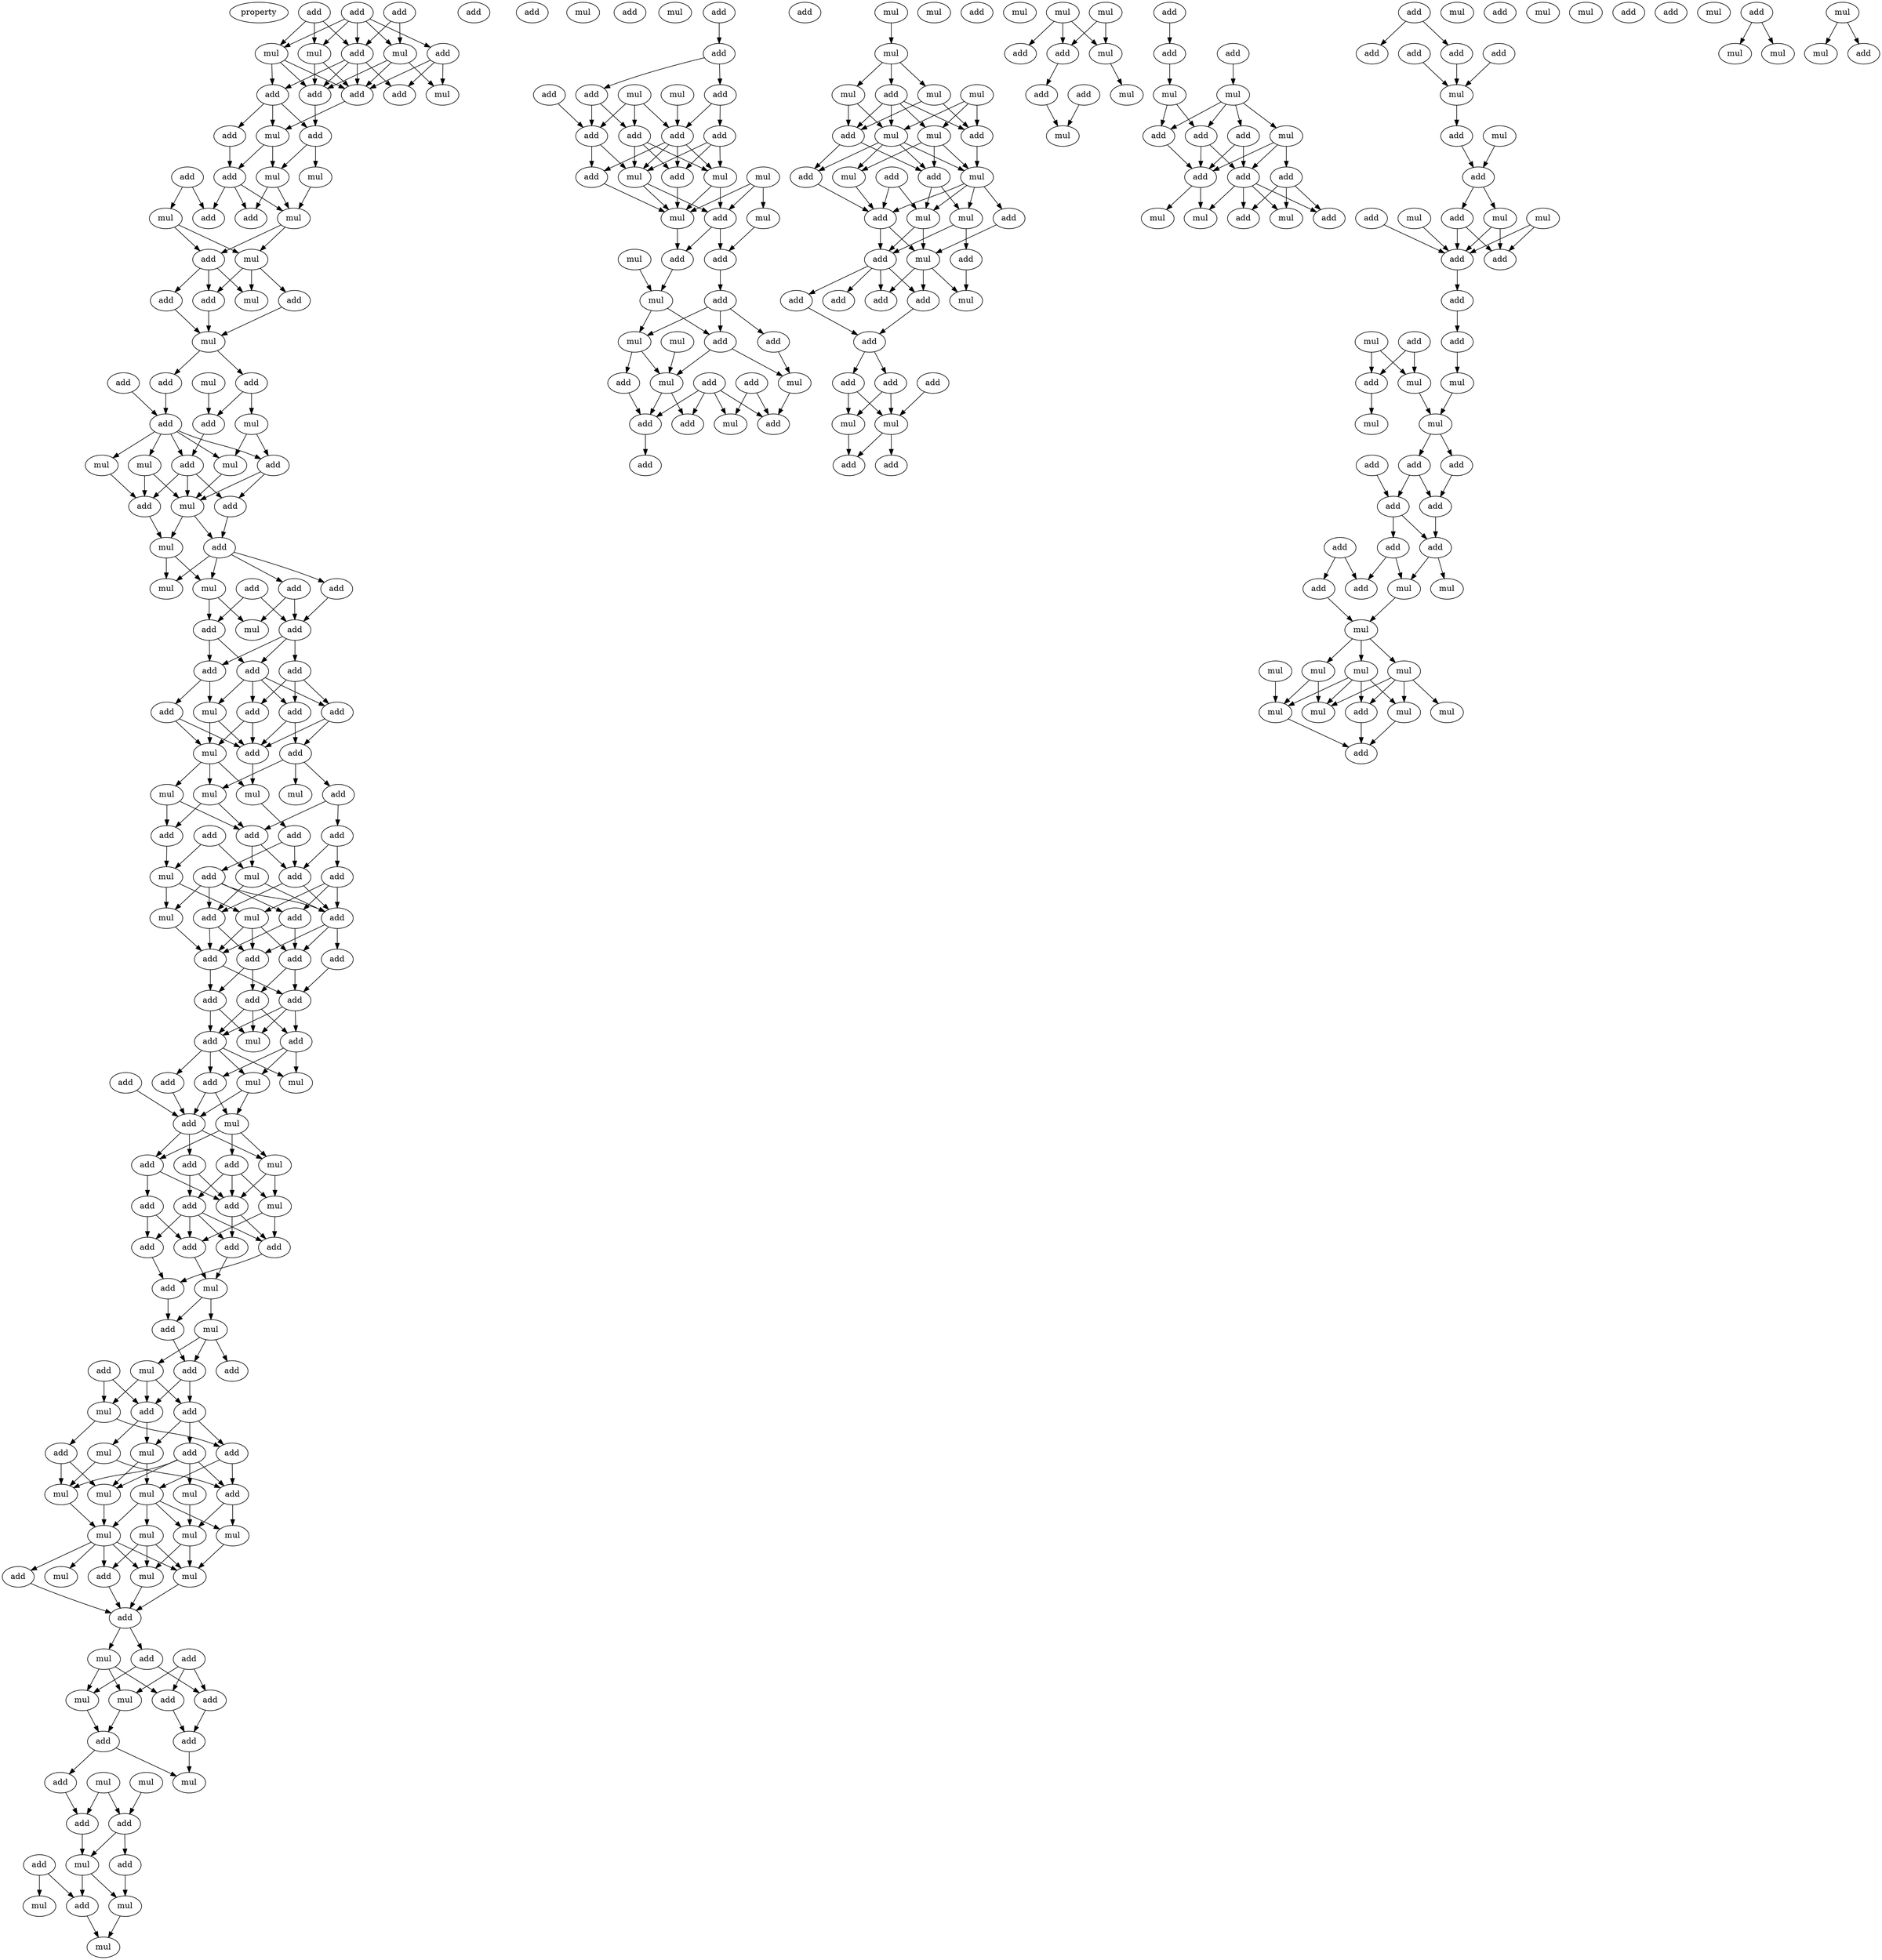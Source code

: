 digraph {
    node [fontcolor=black]
    property [mul=2,lf=1.7]
    0 [ label = add ];
    1 [ label = add ];
    2 [ label = add ];
    3 [ label = mul ];
    4 [ label = mul ];
    5 [ label = add ];
    6 [ label = add ];
    7 [ label = mul ];
    8 [ label = mul ];
    9 [ label = add ];
    10 [ label = add ];
    11 [ label = add ];
    12 [ label = add ];
    13 [ label = add ];
    14 [ label = add ];
    15 [ label = mul ];
    16 [ label = mul ];
    17 [ label = add ];
    18 [ label = add ];
    19 [ label = mul ];
    20 [ label = mul ];
    21 [ label = add ];
    22 [ label = mul ];
    23 [ label = add ];
    24 [ label = add ];
    25 [ label = mul ];
    26 [ label = add ];
    27 [ label = mul ];
    28 [ label = add ];
    29 [ label = add ];
    30 [ label = mul ];
    31 [ label = mul ];
    32 [ label = add ];
    33 [ label = add ];
    34 [ label = add ];
    35 [ label = add ];
    36 [ label = mul ];
    37 [ label = add ];
    38 [ label = mul ];
    39 [ label = add ];
    40 [ label = mul ];
    41 [ label = mul ];
    42 [ label = add ];
    43 [ label = add ];
    44 [ label = add ];
    45 [ label = mul ];
    46 [ label = add ];
    47 [ label = add ];
    48 [ label = mul ];
    49 [ label = add ];
    50 [ label = add ];
    51 [ label = add ];
    52 [ label = mul ];
    53 [ label = mul ];
    54 [ label = mul ];
    55 [ label = add ];
    56 [ label = add ];
    57 [ label = add ];
    58 [ label = add ];
    59 [ label = add ];
    60 [ label = add ];
    61 [ label = add ];
    62 [ label = mul ];
    63 [ label = add ];
    64 [ label = add ];
    65 [ label = add ];
    66 [ label = add ];
    67 [ label = mul ];
    68 [ label = mul ];
    69 [ label = mul ];
    70 [ label = mul ];
    71 [ label = add ];
    72 [ label = mul ];
    73 [ label = add ];
    74 [ label = add ];
    75 [ label = add ];
    76 [ label = add ];
    77 [ label = add ];
    78 [ label = mul ];
    79 [ label = add ];
    80 [ label = add ];
    81 [ label = mul ];
    82 [ label = add ];
    83 [ label = mul ];
    84 [ label = add ];
    85 [ label = mul ];
    86 [ label = add ];
    87 [ label = add ];
    88 [ label = add ];
    89 [ label = add ];
    90 [ label = add ];
    91 [ label = add ];
    92 [ label = add ];
    93 [ label = add ];
    94 [ label = add ];
    95 [ label = add ];
    96 [ label = mul ];
    97 [ label = add ];
    98 [ label = add ];
    99 [ label = mul ];
    100 [ label = add ];
    101 [ label = add ];
    102 [ label = mul ];
    103 [ label = add ];
    104 [ label = add ];
    105 [ label = mul ];
    106 [ label = add ];
    107 [ label = add ];
    108 [ label = add ];
    109 [ label = mul ];
    110 [ label = mul ];
    111 [ label = add ];
    112 [ label = mul ];
    113 [ label = add ];
    114 [ label = add ];
    115 [ label = add ];
    116 [ label = add ];
    117 [ label = add ];
    118 [ label = add ];
    119 [ label = mul ];
    120 [ label = add ];
    121 [ label = mul ];
    122 [ label = add ];
    123 [ label = add ];
    124 [ label = add ];
    125 [ label = add ];
    126 [ label = mul ];
    127 [ label = add ];
    128 [ label = add ];
    129 [ label = mul ];
    130 [ label = add ];
    131 [ label = add ];
    132 [ label = mul ];
    133 [ label = mul ];
    134 [ label = add ];
    135 [ label = add ];
    136 [ label = mul ];
    137 [ label = mul ];
    138 [ label = mul ];
    139 [ label = mul ];
    140 [ label = mul ];
    141 [ label = mul ];
    142 [ label = mul ];
    143 [ label = mul ];
    144 [ label = mul ];
    145 [ label = add ];
    146 [ label = mul ];
    147 [ label = add ];
    148 [ label = mul ];
    149 [ label = add ];
    150 [ label = add ];
    151 [ label = mul ];
    152 [ label = add ];
    153 [ label = add ];
    154 [ label = add ];
    155 [ label = mul ];
    156 [ label = add ];
    157 [ label = mul ];
    158 [ label = add ];
    159 [ label = add ];
    160 [ label = add ];
    161 [ label = mul ];
    162 [ label = mul ];
    163 [ label = mul ];
    164 [ label = add ];
    165 [ label = add ];
    166 [ label = add ];
    167 [ label = add ];
    168 [ label = mul ];
    169 [ label = mul ];
    170 [ label = mul ];
    171 [ label = add ];
    172 [ label = mul ];
    173 [ label = mul ];
    174 [ label = add ];
    175 [ label = add ];
    176 [ label = add ];
    177 [ label = add ];
    178 [ label = mul ];
    179 [ label = mul ];
    180 [ label = add ];
    181 [ label = add ];
    182 [ label = add ];
    183 [ label = add ];
    184 [ label = add ];
    185 [ label = mul ];
    186 [ label = add ];
    187 [ label = mul ];
    188 [ label = add ];
    189 [ label = mul ];
    190 [ label = mul ];
    191 [ label = mul ];
    192 [ label = add ];
    193 [ label = add ];
    194 [ label = mul ];
    195 [ label = add ];
    196 [ label = mul ];
    197 [ label = add ];
    198 [ label = mul ];
    199 [ label = add ];
    200 [ label = add ];
    201 [ label = mul ];
    202 [ label = add ];
    203 [ label = add ];
    204 [ label = mul ];
    205 [ label = mul ];
    206 [ label = add ];
    207 [ label = add ];
    208 [ label = add ];
    209 [ label = mul ];
    210 [ label = add ];
    211 [ label = add ];
    212 [ label = add ];
    213 [ label = mul ];
    214 [ label = mul ];
    215 [ label = mul ];
    216 [ label = mul ];
    217 [ label = mul ];
    218 [ label = mul ];
    219 [ label = add ];
    220 [ label = add ];
    221 [ label = add ];
    222 [ label = mul ];
    223 [ label = mul ];
    224 [ label = add ];
    225 [ label = add ];
    226 [ label = add ];
    227 [ label = mul ];
    228 [ label = mul ];
    229 [ label = mul ];
    230 [ label = add ];
    231 [ label = mul ];
    232 [ label = add ];
    233 [ label = add ];
    234 [ label = mul ];
    235 [ label = add ];
    236 [ label = mul ];
    237 [ label = add ];
    238 [ label = add ];
    239 [ label = add ];
    240 [ label = add ];
    241 [ label = add ];
    242 [ label = add ];
    243 [ label = add ];
    244 [ label = add ];
    245 [ label = add ];
    246 [ label = mul ];
    247 [ label = mul ];
    248 [ label = add ];
    249 [ label = mul ];
    250 [ label = add ];
    251 [ label = mul ];
    252 [ label = mul ];
    253 [ label = add ];
    254 [ label = add ];
    255 [ label = mul ];
    256 [ label = mul ];
    257 [ label = add ];
    258 [ label = add ];
    259 [ label = mul ];
    260 [ label = add ];
    261 [ label = add ];
    262 [ label = add ];
    263 [ label = mul ];
    264 [ label = mul ];
    265 [ label = add ];
    266 [ label = add ];
    267 [ label = add ];
    268 [ label = mul ];
    269 [ label = add ];
    270 [ label = add ];
    271 [ label = add ];
    272 [ label = add ];
    273 [ label = mul ];
    274 [ label = mul ];
    275 [ label = add ];
    276 [ label = mul ];
    277 [ label = add ];
    278 [ label = add ];
    279 [ label = add ];
    280 [ label = mul ];
    281 [ label = add ];
    282 [ label = add ];
    283 [ label = mul ];
    284 [ label = add ];
    285 [ label = mul ];
    286 [ label = mul ];
    287 [ label = add ];
    288 [ label = mul ];
    289 [ label = add ];
    290 [ label = mul ];
    291 [ label = mul ];
    292 [ label = mul ];
    293 [ label = add ];
    294 [ label = add ];
    295 [ label = add ];
    296 [ label = add ];
    297 [ label = add ];
    298 [ label = mul ];
    299 [ label = add ];
    300 [ label = add ];
    301 [ label = mul ];
    302 [ label = add ];
    303 [ label = mul ];
    304 [ label = mul ];
    305 [ label = mul ];
    306 [ label = add ];
    307 [ label = add ];
    308 [ label = add ];
    309 [ label = add ];
    310 [ label = add ];
    311 [ label = add ];
    312 [ label = add ];
    313 [ label = add ];
    314 [ label = add ];
    315 [ label = add ];
    316 [ label = add ];
    317 [ label = add ];
    318 [ label = mul ];
    319 [ label = mul ];
    320 [ label = mul ];
    321 [ label = mul ];
    322 [ label = mul ];
    323 [ label = mul ];
    324 [ label = mul ];
    325 [ label = add ];
    326 [ label = mul ];
    327 [ label = mul ];
    328 [ label = mul ];
    329 [ label = mul ];
    330 [ label = add ];
    331 [ label = mul ];
    332 [ label = add ];
    333 [ label = mul ];
    334 [ label = mul ];
    335 [ label = mul ];
    336 [ label = mul ];
    337 [ label = add ];
    0 -> 3 [ name = 0 ];
    0 -> 4 [ name = 1 ];
    0 -> 5 [ name = 2 ];
    1 -> 3 [ name = 3 ];
    1 -> 4 [ name = 4 ];
    1 -> 5 [ name = 5 ];
    1 -> 6 [ name = 6 ];
    1 -> 7 [ name = 7 ];
    2 -> 5 [ name = 8 ];
    2 -> 7 [ name = 9 ];
    3 -> 9 [ name = 10 ];
    3 -> 11 [ name = 11 ];
    3 -> 12 [ name = 12 ];
    4 -> 9 [ name = 13 ];
    4 -> 12 [ name = 14 ];
    5 -> 9 [ name = 15 ];
    5 -> 10 [ name = 16 ];
    5 -> 11 [ name = 17 ];
    5 -> 12 [ name = 18 ];
    6 -> 8 [ name = 19 ];
    6 -> 9 [ name = 20 ];
    6 -> 10 [ name = 21 ];
    7 -> 8 [ name = 22 ];
    7 -> 9 [ name = 23 ];
    7 -> 12 [ name = 24 ];
    9 -> 15 [ name = 25 ];
    11 -> 13 [ name = 26 ];
    11 -> 14 [ name = 27 ];
    11 -> 15 [ name = 28 ];
    12 -> 14 [ name = 29 ];
    13 -> 18 [ name = 30 ];
    14 -> 16 [ name = 31 ];
    14 -> 19 [ name = 32 ];
    15 -> 18 [ name = 33 ];
    15 -> 19 [ name = 34 ];
    16 -> 22 [ name = 35 ];
    17 -> 20 [ name = 36 ];
    17 -> 21 [ name = 37 ];
    18 -> 21 [ name = 38 ];
    18 -> 22 [ name = 39 ];
    18 -> 23 [ name = 40 ];
    19 -> 22 [ name = 41 ];
    19 -> 23 [ name = 42 ];
    20 -> 24 [ name = 43 ];
    20 -> 25 [ name = 44 ];
    22 -> 24 [ name = 45 ];
    22 -> 25 [ name = 46 ];
    24 -> 27 [ name = 47 ];
    24 -> 28 [ name = 48 ];
    24 -> 29 [ name = 49 ];
    25 -> 26 [ name = 50 ];
    25 -> 27 [ name = 51 ];
    25 -> 28 [ name = 52 ];
    26 -> 30 [ name = 53 ];
    28 -> 30 [ name = 54 ];
    29 -> 30 [ name = 55 ];
    30 -> 32 [ name = 56 ];
    30 -> 34 [ name = 57 ];
    31 -> 37 [ name = 58 ];
    32 -> 36 [ name = 59 ];
    32 -> 37 [ name = 60 ];
    33 -> 35 [ name = 61 ];
    34 -> 35 [ name = 62 ];
    35 -> 38 [ name = 63 ];
    35 -> 39 [ name = 64 ];
    35 -> 40 [ name = 65 ];
    35 -> 41 [ name = 66 ];
    35 -> 42 [ name = 67 ];
    36 -> 39 [ name = 68 ];
    36 -> 41 [ name = 69 ];
    37 -> 42 [ name = 70 ];
    38 -> 43 [ name = 71 ];
    39 -> 45 [ name = 72 ];
    39 -> 46 [ name = 73 ];
    40 -> 43 [ name = 74 ];
    40 -> 45 [ name = 75 ];
    41 -> 45 [ name = 76 ];
    42 -> 43 [ name = 77 ];
    42 -> 45 [ name = 78 ];
    42 -> 46 [ name = 79 ];
    43 -> 48 [ name = 80 ];
    45 -> 47 [ name = 81 ];
    45 -> 48 [ name = 82 ];
    46 -> 47 [ name = 83 ];
    47 -> 49 [ name = 84 ];
    47 -> 51 [ name = 85 ];
    47 -> 52 [ name = 86 ];
    47 -> 53 [ name = 87 ];
    48 -> 52 [ name = 88 ];
    48 -> 53 [ name = 89 ];
    49 -> 55 [ name = 90 ];
    50 -> 55 [ name = 91 ];
    50 -> 56 [ name = 92 ];
    51 -> 54 [ name = 93 ];
    51 -> 55 [ name = 94 ];
    53 -> 54 [ name = 95 ];
    53 -> 56 [ name = 96 ];
    55 -> 57 [ name = 97 ];
    55 -> 58 [ name = 98 ];
    55 -> 59 [ name = 99 ];
    56 -> 58 [ name = 100 ];
    56 -> 59 [ name = 101 ];
    57 -> 60 [ name = 102 ];
    57 -> 61 [ name = 103 ];
    57 -> 64 [ name = 104 ];
    58 -> 60 [ name = 105 ];
    58 -> 61 [ name = 106 ];
    58 -> 62 [ name = 107 ];
    58 -> 64 [ name = 108 ];
    59 -> 62 [ name = 109 ];
    59 -> 63 [ name = 110 ];
    60 -> 65 [ name = 111 ];
    60 -> 66 [ name = 112 ];
    61 -> 65 [ name = 113 ];
    61 -> 67 [ name = 114 ];
    62 -> 65 [ name = 115 ];
    62 -> 67 [ name = 116 ];
    63 -> 65 [ name = 117 ];
    63 -> 67 [ name = 118 ];
    64 -> 65 [ name = 119 ];
    64 -> 66 [ name = 120 ];
    65 -> 70 [ name = 121 ];
    66 -> 68 [ name = 122 ];
    66 -> 71 [ name = 123 ];
    66 -> 72 [ name = 124 ];
    67 -> 68 [ name = 125 ];
    67 -> 69 [ name = 126 ];
    67 -> 70 [ name = 127 ];
    68 -> 73 [ name = 128 ];
    68 -> 76 [ name = 129 ];
    69 -> 73 [ name = 130 ];
    69 -> 76 [ name = 131 ];
    70 -> 75 [ name = 132 ];
    71 -> 74 [ name = 133 ];
    71 -> 76 [ name = 134 ];
    73 -> 78 [ name = 135 ];
    74 -> 79 [ name = 136 ];
    74 -> 80 [ name = 137 ];
    75 -> 80 [ name = 138 ];
    75 -> 82 [ name = 139 ];
    76 -> 80 [ name = 140 ];
    76 -> 81 [ name = 141 ];
    77 -> 78 [ name = 142 ];
    77 -> 81 [ name = 143 ];
    78 -> 83 [ name = 144 ];
    78 -> 85 [ name = 145 ];
    79 -> 84 [ name = 146 ];
    79 -> 85 [ name = 147 ];
    79 -> 87 [ name = 148 ];
    80 -> 86 [ name = 149 ];
    80 -> 87 [ name = 150 ];
    81 -> 86 [ name = 151 ];
    81 -> 87 [ name = 152 ];
    82 -> 83 [ name = 153 ];
    82 -> 84 [ name = 154 ];
    82 -> 86 [ name = 155 ];
    82 -> 87 [ name = 156 ];
    83 -> 91 [ name = 157 ];
    84 -> 88 [ name = 158 ];
    84 -> 91 [ name = 159 ];
    85 -> 88 [ name = 160 ];
    85 -> 89 [ name = 161 ];
    85 -> 91 [ name = 162 ];
    86 -> 89 [ name = 163 ];
    86 -> 91 [ name = 164 ];
    87 -> 88 [ name = 165 ];
    87 -> 89 [ name = 166 ];
    87 -> 90 [ name = 167 ];
    88 -> 92 [ name = 168 ];
    88 -> 93 [ name = 169 ];
    89 -> 92 [ name = 170 ];
    89 -> 94 [ name = 171 ];
    90 -> 93 [ name = 172 ];
    91 -> 93 [ name = 173 ];
    91 -> 94 [ name = 174 ];
    92 -> 95 [ name = 175 ];
    92 -> 96 [ name = 176 ];
    92 -> 98 [ name = 177 ];
    93 -> 95 [ name = 178 ];
    93 -> 96 [ name = 179 ];
    93 -> 98 [ name = 180 ];
    94 -> 95 [ name = 181 ];
    94 -> 96 [ name = 182 ];
    95 -> 99 [ name = 183 ];
    95 -> 101 [ name = 184 ];
    95 -> 102 [ name = 185 ];
    95 -> 103 [ name = 186 ];
    98 -> 99 [ name = 187 ];
    98 -> 101 [ name = 188 ];
    98 -> 102 [ name = 189 ];
    99 -> 104 [ name = 190 ];
    99 -> 105 [ name = 191 ];
    100 -> 104 [ name = 192 ];
    101 -> 104 [ name = 193 ];
    101 -> 105 [ name = 194 ];
    103 -> 104 [ name = 195 ];
    104 -> 106 [ name = 196 ];
    104 -> 107 [ name = 197 ];
    104 -> 109 [ name = 198 ];
    105 -> 106 [ name = 199 ];
    105 -> 108 [ name = 200 ];
    105 -> 109 [ name = 201 ];
    106 -> 111 [ name = 202 ];
    106 -> 113 [ name = 203 ];
    107 -> 113 [ name = 204 ];
    107 -> 114 [ name = 205 ];
    108 -> 110 [ name = 206 ];
    108 -> 113 [ name = 207 ];
    108 -> 114 [ name = 208 ];
    109 -> 110 [ name = 209 ];
    109 -> 113 [ name = 210 ];
    110 -> 116 [ name = 211 ];
    110 -> 118 [ name = 212 ];
    111 -> 115 [ name = 213 ];
    111 -> 116 [ name = 214 ];
    113 -> 117 [ name = 215 ];
    113 -> 118 [ name = 216 ];
    114 -> 115 [ name = 217 ];
    114 -> 116 [ name = 218 ];
    114 -> 117 [ name = 219 ];
    114 -> 118 [ name = 220 ];
    115 -> 120 [ name = 221 ];
    116 -> 119 [ name = 222 ];
    117 -> 119 [ name = 223 ];
    118 -> 120 [ name = 224 ];
    119 -> 121 [ name = 225 ];
    119 -> 122 [ name = 226 ];
    120 -> 122 [ name = 227 ];
    121 -> 124 [ name = 228 ];
    121 -> 125 [ name = 229 ];
    121 -> 126 [ name = 230 ];
    122 -> 124 [ name = 231 ];
    123 -> 128 [ name = 232 ];
    123 -> 129 [ name = 233 ];
    124 -> 127 [ name = 234 ];
    124 -> 128 [ name = 235 ];
    126 -> 127 [ name = 236 ];
    126 -> 128 [ name = 237 ];
    126 -> 129 [ name = 238 ];
    127 -> 130 [ name = 239 ];
    127 -> 133 [ name = 240 ];
    127 -> 134 [ name = 241 ];
    128 -> 132 [ name = 242 ];
    128 -> 133 [ name = 243 ];
    129 -> 130 [ name = 244 ];
    129 -> 131 [ name = 245 ];
    130 -> 135 [ name = 246 ];
    130 -> 137 [ name = 247 ];
    131 -> 136 [ name = 248 ];
    131 -> 138 [ name = 249 ];
    132 -> 135 [ name = 250 ];
    132 -> 136 [ name = 251 ];
    133 -> 137 [ name = 252 ];
    133 -> 138 [ name = 253 ];
    134 -> 135 [ name = 254 ];
    134 -> 136 [ name = 255 ];
    134 -> 138 [ name = 256 ];
    134 -> 139 [ name = 257 ];
    135 -> 140 [ name = 258 ];
    135 -> 141 [ name = 259 ];
    136 -> 143 [ name = 260 ];
    137 -> 140 [ name = 261 ];
    137 -> 141 [ name = 262 ];
    137 -> 142 [ name = 263 ];
    137 -> 143 [ name = 264 ];
    138 -> 143 [ name = 265 ];
    139 -> 141 [ name = 266 ];
    140 -> 146 [ name = 267 ];
    141 -> 146 [ name = 268 ];
    141 -> 148 [ name = 269 ];
    142 -> 145 [ name = 270 ];
    142 -> 146 [ name = 271 ];
    142 -> 148 [ name = 272 ];
    143 -> 144 [ name = 273 ];
    143 -> 145 [ name = 274 ];
    143 -> 146 [ name = 275 ];
    143 -> 147 [ name = 276 ];
    143 -> 148 [ name = 277 ];
    145 -> 149 [ name = 278 ];
    146 -> 149 [ name = 279 ];
    147 -> 149 [ name = 280 ];
    148 -> 149 [ name = 281 ];
    149 -> 150 [ name = 282 ];
    149 -> 151 [ name = 283 ];
    150 -> 154 [ name = 284 ];
    150 -> 157 [ name = 285 ];
    151 -> 155 [ name = 286 ];
    151 -> 156 [ name = 287 ];
    151 -> 157 [ name = 288 ];
    152 -> 154 [ name = 289 ];
    152 -> 155 [ name = 290 ];
    152 -> 156 [ name = 291 ];
    154 -> 159 [ name = 292 ];
    155 -> 158 [ name = 293 ];
    156 -> 159 [ name = 294 ];
    157 -> 158 [ name = 295 ];
    158 -> 160 [ name = 296 ];
    158 -> 162 [ name = 297 ];
    159 -> 162 [ name = 298 ];
    160 -> 165 [ name = 299 ];
    161 -> 164 [ name = 300 ];
    161 -> 165 [ name = 301 ];
    163 -> 164 [ name = 302 ];
    164 -> 166 [ name = 303 ];
    164 -> 168 [ name = 304 ];
    165 -> 168 [ name = 305 ];
    166 -> 172 [ name = 306 ];
    167 -> 169 [ name = 307 ];
    167 -> 171 [ name = 308 ];
    168 -> 171 [ name = 309 ];
    168 -> 172 [ name = 310 ];
    171 -> 173 [ name = 311 ];
    172 -> 173 [ name = 312 ];
    174 -> 175 [ name = 313 ];
    175 -> 177 [ name = 314 ];
    175 -> 180 [ name = 315 ];
    176 -> 181 [ name = 316 ];
    177 -> 182 [ name = 317 ];
    177 -> 184 [ name = 318 ];
    178 -> 181 [ name = 319 ];
    178 -> 182 [ name = 320 ];
    178 -> 183 [ name = 321 ];
    179 -> 182 [ name = 322 ];
    180 -> 181 [ name = 323 ];
    180 -> 183 [ name = 324 ];
    181 -> 188 [ name = 325 ];
    181 -> 189 [ name = 326 ];
    182 -> 186 [ name = 327 ];
    182 -> 187 [ name = 328 ];
    182 -> 188 [ name = 329 ];
    182 -> 189 [ name = 330 ];
    183 -> 186 [ name = 331 ];
    183 -> 187 [ name = 332 ];
    183 -> 189 [ name = 333 ];
    184 -> 186 [ name = 334 ];
    184 -> 187 [ name = 335 ];
    184 -> 189 [ name = 336 ];
    185 -> 190 [ name = 337 ];
    185 -> 191 [ name = 338 ];
    185 -> 192 [ name = 339 ];
    186 -> 191 [ name = 340 ];
    187 -> 191 [ name = 341 ];
    187 -> 192 [ name = 342 ];
    188 -> 191 [ name = 343 ];
    189 -> 191 [ name = 344 ];
    189 -> 192 [ name = 345 ];
    190 -> 195 [ name = 346 ];
    191 -> 193 [ name = 347 ];
    192 -> 193 [ name = 348 ];
    192 -> 195 [ name = 349 ];
    193 -> 196 [ name = 350 ];
    194 -> 196 [ name = 351 ];
    195 -> 197 [ name = 352 ];
    196 -> 199 [ name = 353 ];
    196 -> 201 [ name = 354 ];
    197 -> 199 [ name = 355 ];
    197 -> 200 [ name = 356 ];
    197 -> 201 [ name = 357 ];
    198 -> 205 [ name = 358 ];
    199 -> 204 [ name = 359 ];
    199 -> 205 [ name = 360 ];
    200 -> 204 [ name = 361 ];
    201 -> 205 [ name = 362 ];
    201 -> 206 [ name = 363 ];
    202 -> 208 [ name = 364 ];
    202 -> 209 [ name = 365 ];
    203 -> 207 [ name = 366 ];
    203 -> 208 [ name = 367 ];
    203 -> 209 [ name = 368 ];
    203 -> 210 [ name = 369 ];
    204 -> 208 [ name = 370 ];
    205 -> 207 [ name = 371 ];
    205 -> 210 [ name = 372 ];
    206 -> 210 [ name = 373 ];
    210 -> 211 [ name = 374 ];
    213 -> 215 [ name = 375 ];
    215 -> 217 [ name = 376 ];
    215 -> 218 [ name = 377 ];
    215 -> 219 [ name = 378 ];
    216 -> 221 [ name = 379 ];
    216 -> 222 [ name = 380 ];
    216 -> 223 [ name = 381 ];
    217 -> 220 [ name = 382 ];
    217 -> 221 [ name = 383 ];
    218 -> 220 [ name = 384 ];
    218 -> 223 [ name = 385 ];
    219 -> 220 [ name = 386 ];
    219 -> 221 [ name = 387 ];
    219 -> 222 [ name = 388 ];
    219 -> 223 [ name = 389 ];
    220 -> 224 [ name = 390 ];
    220 -> 226 [ name = 391 ];
    221 -> 228 [ name = 392 ];
    222 -> 224 [ name = 393 ];
    222 -> 227 [ name = 394 ];
    222 -> 228 [ name = 395 ];
    223 -> 224 [ name = 396 ];
    223 -> 226 [ name = 397 ];
    223 -> 227 [ name = 398 ];
    223 -> 228 [ name = 399 ];
    224 -> 229 [ name = 400 ];
    224 -> 231 [ name = 401 ];
    225 -> 229 [ name = 402 ];
    225 -> 230 [ name = 403 ];
    226 -> 230 [ name = 404 ];
    227 -> 230 [ name = 405 ];
    228 -> 229 [ name = 406 ];
    228 -> 230 [ name = 407 ];
    228 -> 231 [ name = 408 ];
    228 -> 232 [ name = 409 ];
    229 -> 234 [ name = 410 ];
    229 -> 235 [ name = 411 ];
    230 -> 234 [ name = 412 ];
    230 -> 235 [ name = 413 ];
    231 -> 233 [ name = 414 ];
    231 -> 235 [ name = 415 ];
    232 -> 234 [ name = 416 ];
    233 -> 236 [ name = 417 ];
    234 -> 236 [ name = 418 ];
    234 -> 237 [ name = 419 ];
    234 -> 239 [ name = 420 ];
    235 -> 237 [ name = 421 ];
    235 -> 238 [ name = 422 ];
    235 -> 239 [ name = 423 ];
    235 -> 240 [ name = 424 ];
    237 -> 241 [ name = 425 ];
    240 -> 241 [ name = 426 ];
    241 -> 242 [ name = 427 ];
    241 -> 245 [ name = 428 ];
    242 -> 246 [ name = 429 ];
    242 -> 247 [ name = 430 ];
    243 -> 246 [ name = 431 ];
    245 -> 246 [ name = 432 ];
    245 -> 247 [ name = 433 ];
    246 -> 248 [ name = 434 ];
    246 -> 250 [ name = 435 ];
    247 -> 248 [ name = 436 ];
    251 -> 253 [ name = 437 ];
    251 -> 254 [ name = 438 ];
    251 -> 255 [ name = 439 ];
    252 -> 254 [ name = 440 ];
    252 -> 255 [ name = 441 ];
    254 -> 257 [ name = 442 ];
    255 -> 256 [ name = 443 ];
    257 -> 259 [ name = 444 ];
    258 -> 259 [ name = 445 ];
    260 -> 261 [ name = 446 ];
    261 -> 264 [ name = 447 ];
    262 -> 263 [ name = 448 ];
    263 -> 265 [ name = 449 ];
    263 -> 266 [ name = 450 ];
    263 -> 267 [ name = 451 ];
    263 -> 268 [ name = 452 ];
    264 -> 265 [ name = 453 ];
    264 -> 267 [ name = 454 ];
    265 -> 269 [ name = 455 ];
    265 -> 270 [ name = 456 ];
    266 -> 269 [ name = 457 ];
    266 -> 270 [ name = 458 ];
    267 -> 269 [ name = 459 ];
    268 -> 269 [ name = 460 ];
    268 -> 270 [ name = 461 ];
    268 -> 271 [ name = 462 ];
    269 -> 274 [ name = 463 ];
    269 -> 276 [ name = 464 ];
    270 -> 272 [ name = 465 ];
    270 -> 273 [ name = 466 ];
    270 -> 275 [ name = 467 ];
    270 -> 276 [ name = 468 ];
    271 -> 272 [ name = 469 ];
    271 -> 273 [ name = 470 ];
    271 -> 275 [ name = 471 ];
    277 -> 279 [ name = 472 ];
    277 -> 281 [ name = 473 ];
    278 -> 283 [ name = 474 ];
    281 -> 283 [ name = 475 ];
    282 -> 283 [ name = 476 ];
    283 -> 287 [ name = 477 ];
    287 -> 289 [ name = 478 ];
    288 -> 289 [ name = 479 ];
    289 -> 292 [ name = 480 ];
    289 -> 293 [ name = 481 ];
    290 -> 295 [ name = 482 ];
    291 -> 295 [ name = 483 ];
    291 -> 296 [ name = 484 ];
    292 -> 295 [ name = 485 ];
    292 -> 296 [ name = 486 ];
    293 -> 295 [ name = 487 ];
    293 -> 296 [ name = 488 ];
    294 -> 295 [ name = 489 ];
    295 -> 297 [ name = 490 ];
    297 -> 299 [ name = 491 ];
    298 -> 301 [ name = 492 ];
    298 -> 302 [ name = 493 ];
    299 -> 303 [ name = 494 ];
    300 -> 301 [ name = 495 ];
    300 -> 302 [ name = 496 ];
    301 -> 304 [ name = 497 ];
    302 -> 305 [ name = 498 ];
    303 -> 304 [ name = 499 ];
    304 -> 307 [ name = 500 ];
    304 -> 309 [ name = 501 ];
    307 -> 310 [ name = 502 ];
    307 -> 311 [ name = 503 ];
    308 -> 310 [ name = 504 ];
    309 -> 311 [ name = 505 ];
    310 -> 313 [ name = 506 ];
    310 -> 314 [ name = 507 ];
    311 -> 314 [ name = 508 ];
    312 -> 316 [ name = 509 ];
    312 -> 317 [ name = 510 ];
    313 -> 316 [ name = 511 ];
    313 -> 319 [ name = 512 ];
    314 -> 318 [ name = 513 ];
    314 -> 319 [ name = 514 ];
    317 -> 320 [ name = 515 ];
    319 -> 320 [ name = 516 ];
    320 -> 321 [ name = 517 ];
    320 -> 322 [ name = 518 ];
    320 -> 323 [ name = 519 ];
    321 -> 325 [ name = 520 ];
    321 -> 326 [ name = 521 ];
    321 -> 328 [ name = 522 ];
    321 -> 329 [ name = 523 ];
    322 -> 325 [ name = 524 ];
    322 -> 326 [ name = 525 ];
    322 -> 327 [ name = 526 ];
    322 -> 328 [ name = 527 ];
    323 -> 326 [ name = 528 ];
    323 -> 329 [ name = 529 ];
    324 -> 329 [ name = 530 ];
    325 -> 330 [ name = 531 ];
    328 -> 330 [ name = 532 ];
    329 -> 330 [ name = 533 ];
    332 -> 334 [ name = 534 ];
    332 -> 336 [ name = 535 ];
    333 -> 335 [ name = 536 ];
    333 -> 337 [ name = 537 ];
}
